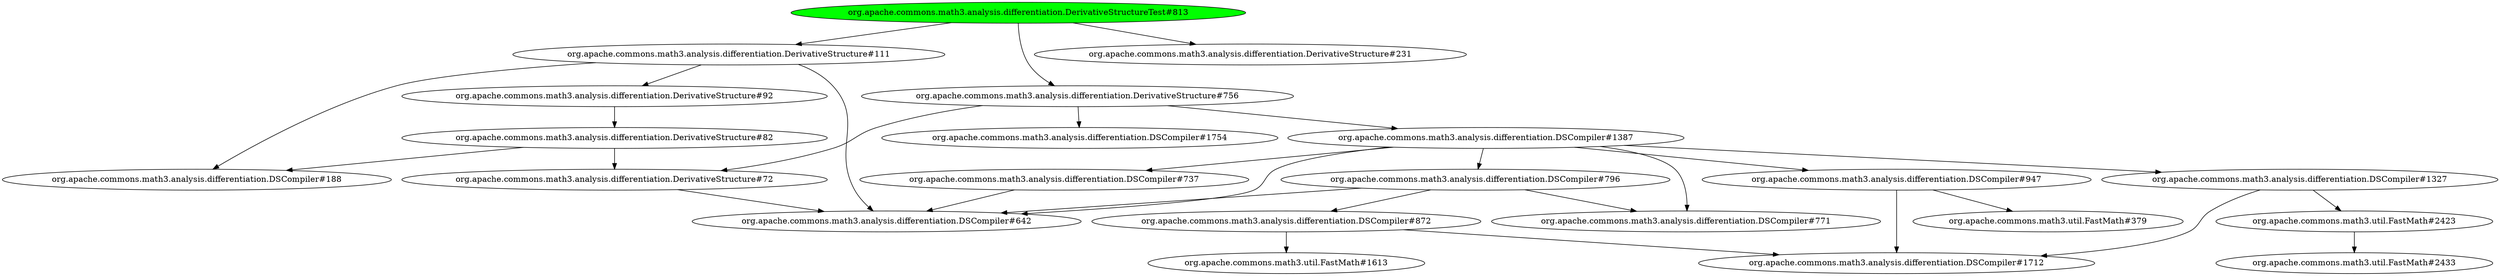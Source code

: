 digraph "cg/org.apache.commons.math3.analysis.differentiation.DerivativeStructureTest#813"
{
	"org.apache.commons.math3.analysis.differentiation.DerivativeStructureTest#813" [style=filled,fillcolor=green];
	"org.apache.commons.math3.analysis.differentiation.DerivativeStructureTest#813" -> "org.apache.commons.math3.analysis.differentiation.DerivativeStructure#111";
	"org.apache.commons.math3.analysis.differentiation.DerivativeStructure#111" -> "org.apache.commons.math3.analysis.differentiation.DerivativeStructure#92";
	"org.apache.commons.math3.analysis.differentiation.DerivativeStructure#92" -> "org.apache.commons.math3.analysis.differentiation.DerivativeStructure#82";
	"org.apache.commons.math3.analysis.differentiation.DerivativeStructure#82" -> "org.apache.commons.math3.analysis.differentiation.DSCompiler#188";
	"org.apache.commons.math3.analysis.differentiation.DerivativeStructure#82" -> "org.apache.commons.math3.analysis.differentiation.DerivativeStructure#72";
	"org.apache.commons.math3.analysis.differentiation.DerivativeStructure#72" -> "org.apache.commons.math3.analysis.differentiation.DSCompiler#642";
	"org.apache.commons.math3.analysis.differentiation.DerivativeStructure#111" -> "org.apache.commons.math3.analysis.differentiation.DSCompiler#188";
	"org.apache.commons.math3.analysis.differentiation.DerivativeStructure#111" -> "org.apache.commons.math3.analysis.differentiation.DSCompiler#642";
	"org.apache.commons.math3.analysis.differentiation.DerivativeStructureTest#813" -> "org.apache.commons.math3.analysis.differentiation.DerivativeStructure#756";
	"org.apache.commons.math3.analysis.differentiation.DerivativeStructure#756" -> "org.apache.commons.math3.analysis.differentiation.DSCompiler#1754";
	"org.apache.commons.math3.analysis.differentiation.DerivativeStructure#756" -> "org.apache.commons.math3.analysis.differentiation.DerivativeStructure#72";
	"org.apache.commons.math3.analysis.differentiation.DerivativeStructure#756" -> "org.apache.commons.math3.analysis.differentiation.DSCompiler#1387";
	"org.apache.commons.math3.analysis.differentiation.DSCompiler#1387" -> "org.apache.commons.math3.analysis.differentiation.DSCompiler#642";
	"org.apache.commons.math3.analysis.differentiation.DSCompiler#1387" -> "org.apache.commons.math3.analysis.differentiation.DSCompiler#771";
	"org.apache.commons.math3.analysis.differentiation.DSCompiler#1387" -> "org.apache.commons.math3.analysis.differentiation.DSCompiler#737";
	"org.apache.commons.math3.analysis.differentiation.DSCompiler#737" -> "org.apache.commons.math3.analysis.differentiation.DSCompiler#642";
	"org.apache.commons.math3.analysis.differentiation.DSCompiler#1387" -> "org.apache.commons.math3.analysis.differentiation.DSCompiler#947";
	"org.apache.commons.math3.analysis.differentiation.DSCompiler#947" -> "org.apache.commons.math3.util.FastMath#379";
	"org.apache.commons.math3.analysis.differentiation.DSCompiler#947" -> "org.apache.commons.math3.analysis.differentiation.DSCompiler#1712";
	"org.apache.commons.math3.analysis.differentiation.DSCompiler#1387" -> "org.apache.commons.math3.analysis.differentiation.DSCompiler#796";
	"org.apache.commons.math3.analysis.differentiation.DSCompiler#796" -> "org.apache.commons.math3.analysis.differentiation.DSCompiler#642";
	"org.apache.commons.math3.analysis.differentiation.DSCompiler#796" -> "org.apache.commons.math3.analysis.differentiation.DSCompiler#872";
	"org.apache.commons.math3.analysis.differentiation.DSCompiler#872" -> "org.apache.commons.math3.util.FastMath#1613";
	"org.apache.commons.math3.analysis.differentiation.DSCompiler#872" -> "org.apache.commons.math3.analysis.differentiation.DSCompiler#1712";
	"org.apache.commons.math3.analysis.differentiation.DSCompiler#796" -> "org.apache.commons.math3.analysis.differentiation.DSCompiler#771";
	"org.apache.commons.math3.analysis.differentiation.DSCompiler#1387" -> "org.apache.commons.math3.analysis.differentiation.DSCompiler#1327";
	"org.apache.commons.math3.analysis.differentiation.DSCompiler#1327" -> "org.apache.commons.math3.util.FastMath#2423";
	"org.apache.commons.math3.util.FastMath#2423" -> "org.apache.commons.math3.util.FastMath#2433";
	"org.apache.commons.math3.analysis.differentiation.DSCompiler#1327" -> "org.apache.commons.math3.analysis.differentiation.DSCompiler#1712";
	"org.apache.commons.math3.analysis.differentiation.DerivativeStructureTest#813" -> "org.apache.commons.math3.analysis.differentiation.DerivativeStructure#231";
}
